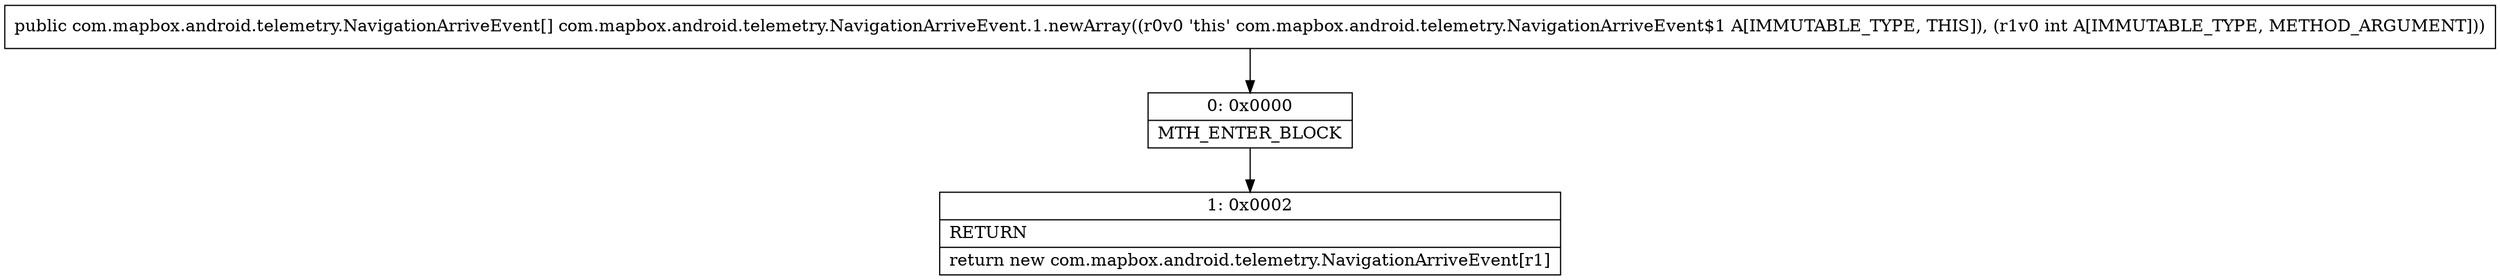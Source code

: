digraph "CFG forcom.mapbox.android.telemetry.NavigationArriveEvent.1.newArray(I)[Lcom\/mapbox\/android\/telemetry\/NavigationArriveEvent;" {
Node_0 [shape=record,label="{0\:\ 0x0000|MTH_ENTER_BLOCK\l}"];
Node_1 [shape=record,label="{1\:\ 0x0002|RETURN\l|return new com.mapbox.android.telemetry.NavigationArriveEvent[r1]\l}"];
MethodNode[shape=record,label="{public com.mapbox.android.telemetry.NavigationArriveEvent[] com.mapbox.android.telemetry.NavigationArriveEvent.1.newArray((r0v0 'this' com.mapbox.android.telemetry.NavigationArriveEvent$1 A[IMMUTABLE_TYPE, THIS]), (r1v0 int A[IMMUTABLE_TYPE, METHOD_ARGUMENT])) }"];
MethodNode -> Node_0;
Node_0 -> Node_1;
}

